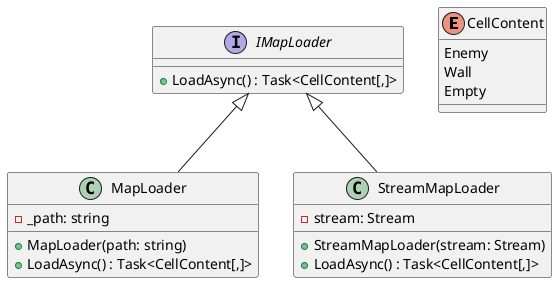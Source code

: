 @startuml
enum CellContent {
    Enemy
    Wall
    Empty
}
interface IMapLoader {
    + LoadAsync() : Task<CellContent[,]>
}

class MapLoader {
    - _path: string
    + MapLoader(path: string)
    + LoadAsync() : Task<CellContent[,]>
}

class StreamMapLoader {
    - stream: Stream
    + StreamMapLoader(stream: Stream)
    + LoadAsync() : Task<CellContent[,]>
}

MapLoader -up-|>IMapLoader
StreamMapLoader -up-|>IMapLoader

@enduml